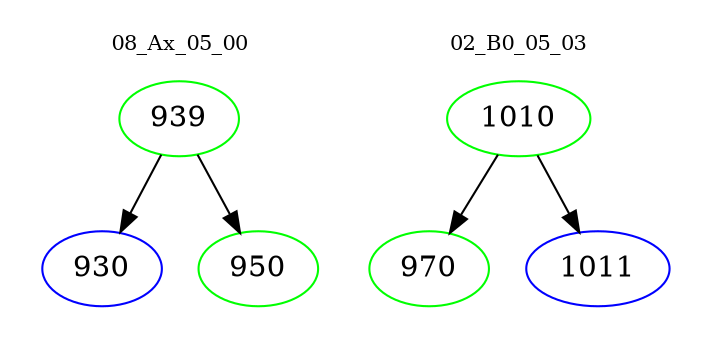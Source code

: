 digraph{
subgraph cluster_0 {
color = white
label = "08_Ax_05_00";
fontsize=10;
T0_939 [label="939", color="green"]
T0_939 -> T0_930 [color="black"]
T0_930 [label="930", color="blue"]
T0_939 -> T0_950 [color="black"]
T0_950 [label="950", color="green"]
}
subgraph cluster_1 {
color = white
label = "02_B0_05_03";
fontsize=10;
T1_1010 [label="1010", color="green"]
T1_1010 -> T1_970 [color="black"]
T1_970 [label="970", color="green"]
T1_1010 -> T1_1011 [color="black"]
T1_1011 [label="1011", color="blue"]
}
}
